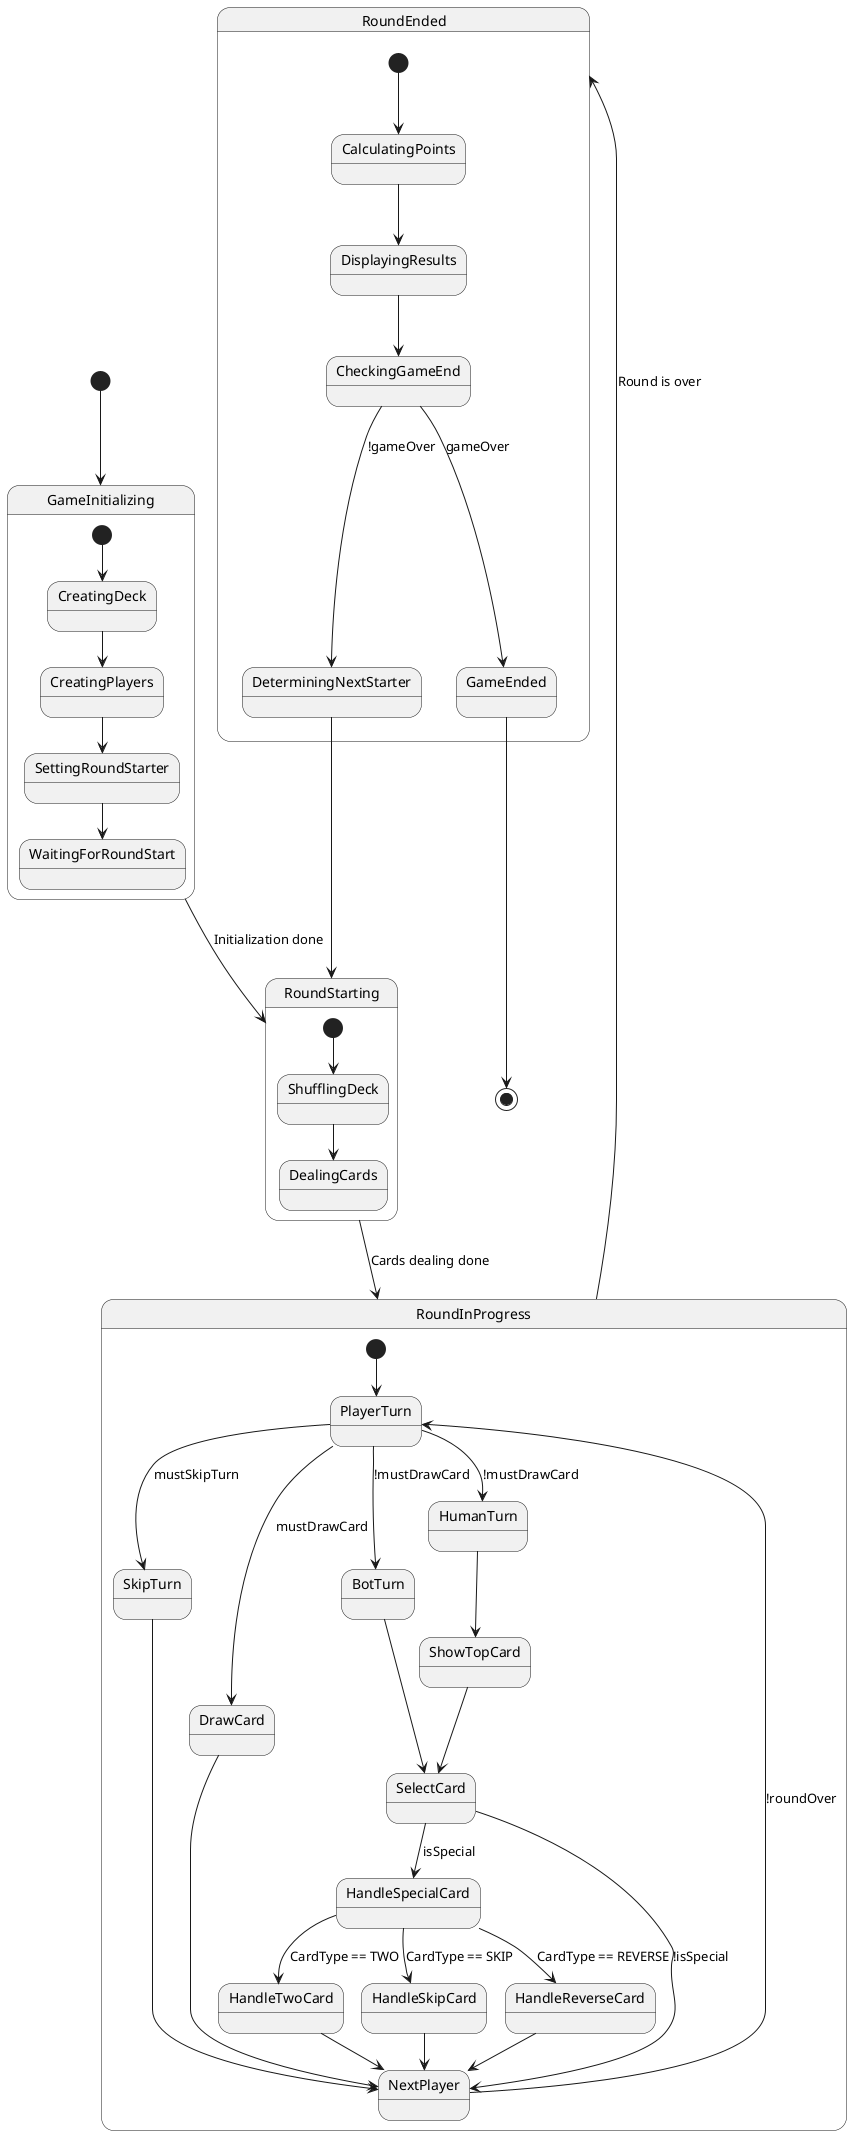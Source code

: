 @startuml
[*] --> GameInitializing

state GameInitializing {
  [*] --> CreatingDeck
  CreatingDeck --> CreatingPlayers
  CreatingPlayers --> SettingRoundStarter
  SettingRoundStarter --> WaitingForRoundStart
}

GameInitializing --> RoundStarting : Initialization done

state RoundStarting {
  [*] --> ShufflingDeck
  ShufflingDeck --> DealingCards
}

RoundStarting --> RoundInProgress : Cards dealing done

state RoundInProgress {
  [*] --> PlayerTurn
  PlayerTurn --> SkipTurn : mustSkipTurn
  PlayerTurn --> DrawCard : mustDrawCard
  PlayerTurn --> BotTurn : !mustDrawCard
  PlayerTurn --> HumanTurn : !mustDrawCard

  HumanTurn --> ShowTopCard
  ShowTopCard --> SelectCard

  BotTurn --> SelectCard
  
  SelectCard --> HandleSpecialCard : isSpecial

  HandleSpecialCard --> HandleTwoCard : CardType == TWO
  HandleSpecialCard --> HandleSkipCard : CardType == SKIP
  HandleSpecialCard --> HandleReverseCard : CardType == REVERSE

  SkipTurn --> NextPlayer
  DrawCard --> NextPlayer
  HandleTwoCard --> NextPlayer
  HandleSkipCard --> NextPlayer
  HandleReverseCard --> NextPlayer
  SelectCard --> NextPlayer : !isSpecial

  NextPlayer --> PlayerTurn : !roundOver
}

RoundInProgress --> RoundEnded : Round is over

state RoundEnded {
  [*] --> CalculatingPoints
  CalculatingPoints --> DisplayingResults
  DisplayingResults --> CheckingGameEnd
  CheckingGameEnd --> GameEnded : gameOver
  CheckingGameEnd --> DeterminingNextStarter : !gameOver
  DeterminingNextStarter --> RoundStarting
}

GameEnded --> [*]

@enduml